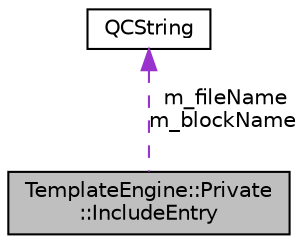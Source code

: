 digraph "TemplateEngine::Private::IncludeEntry"
{
 // INTERACTIVE_SVG=YES
 // LATEX_PDF_SIZE
  edge [fontname="Helvetica",fontsize="10",labelfontname="Helvetica",labelfontsize="10"];
  node [fontname="Helvetica",fontsize="10",shape=record];
  Node1 [label="TemplateEngine::Private\l::IncludeEntry",height=0.2,width=0.4,color="black", fillcolor="grey75", style="filled", fontcolor="black",tooltip=" "];
  Node2 -> Node1 [dir="back",color="darkorchid3",fontsize="10",style="dashed",label=" m_fileName\nm_blockName" ,fontname="Helvetica"];
  Node2 [label="QCString",height=0.2,width=0.4,color="black", fillcolor="white", style="filled",URL="$d9/d45/class_q_c_string.html",tooltip="This is an alternative implementation of QCString."];
}
